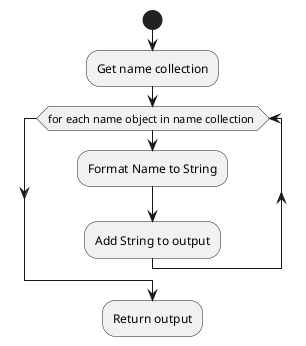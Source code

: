 @startuml
'https://plantuml.com/activity-diagram-beta

start
    :Get name collection;

    while (for each name object in name collection )
        :Format Name to String;
        :Add String to output;
    endwhile

    :Return output;
@enduml
